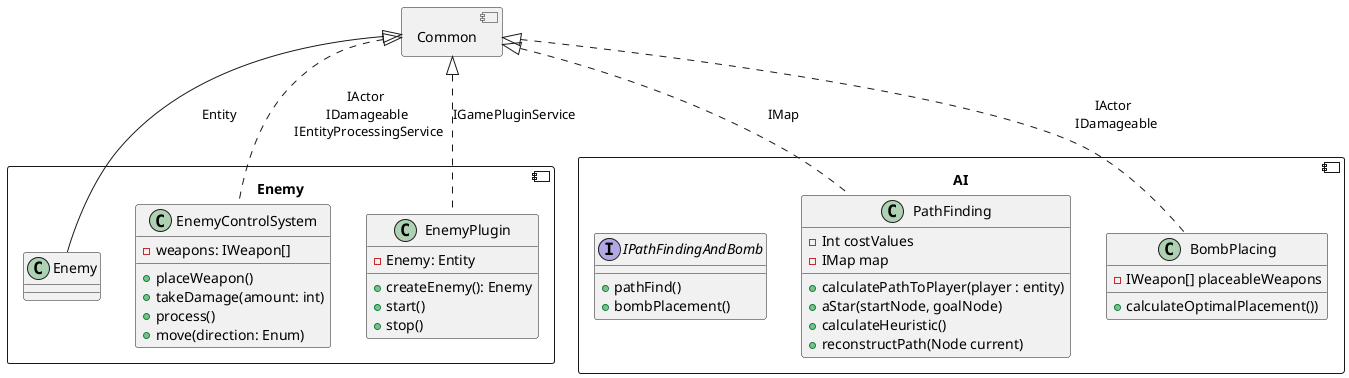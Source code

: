 @startuml
component Common {
}

component Enemy {
    class Enemy {
    }

    class EnemyControlSystem {
    - weapons: IWeapon[]
    + placeWeapon()
    + takeDamage(amount: int)
    + process()
    + move(direction: Enum)
    }

    class EnemyPlugin {
    - Enemy: Entity
    + createEnemy(): Enemy
    + start()
    + stop()
    }


    skinparam SequenceMessageAlign center
    Common <|-- Enemy.Enemy: Entity
    Common <|.. Enemy.EnemyControlSystem: IActor \n IDamageable \n IEntityProcessingService
    Common <|.. Enemy.EnemyPlugin: IGamePluginService
}

component AI{
    class PathFinding{
    - Int costValues
    - IMap map
    + calculatePathToPlayer(player : entity)
    'maybe Greedy Best-First Search
    + aStar(startNode, goalNode)
    + calculateHeuristic()
    + reconstructPath(Node current)
    }

    class BombPlacing {
    - IWeapon[] placeableWeapons
    + calculateOptimalPlacement())
    }

    interface IPathFindingAndBomb{
    + pathFind()
    + bombPlacement()
    }
     skinparam SequenceMessageAlign center

        Common <|.. AI.BombPlacing: IActor \n IDamageable 
        Common <|.. AI.PathFinding: IMap
}


@enduml